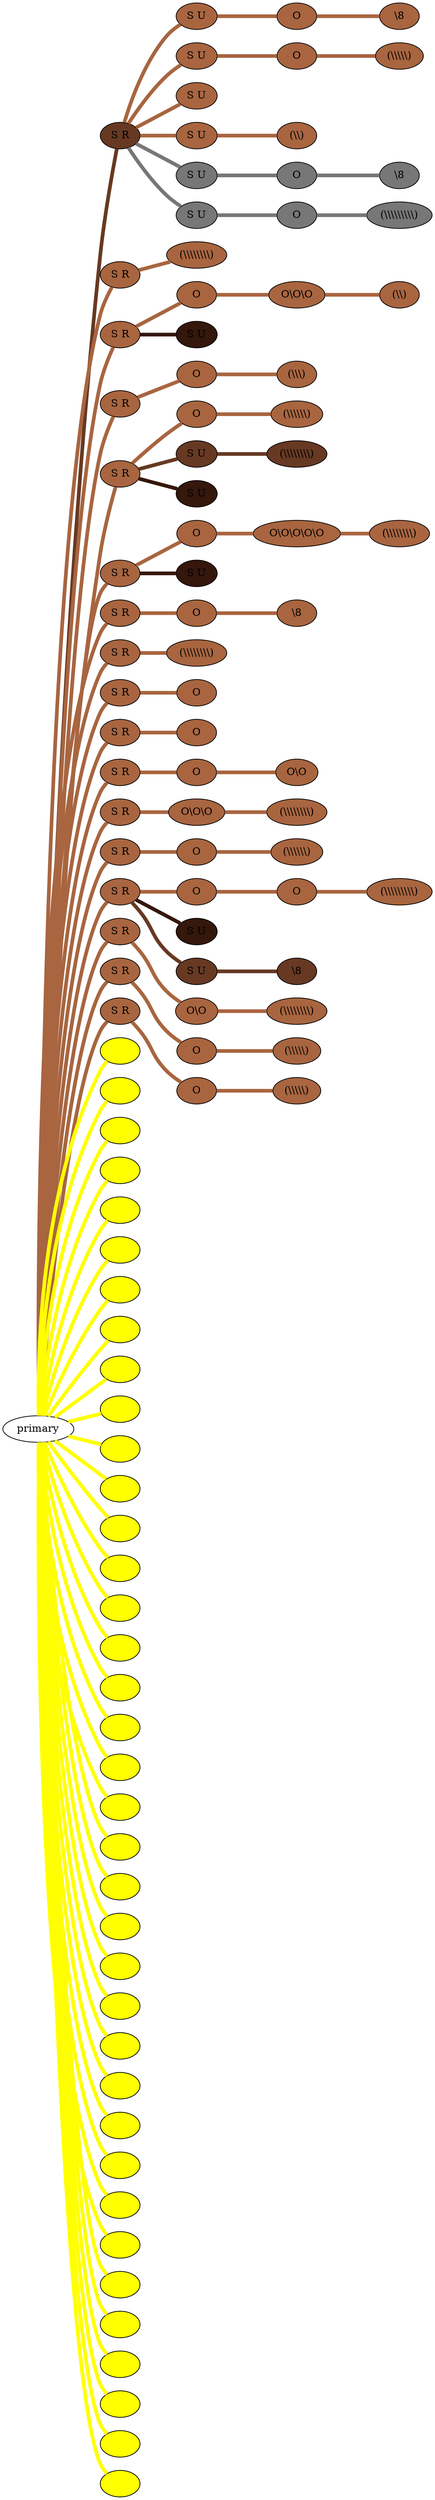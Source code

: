 graph {
 graph [rankdir=LR]
"primary" -- "1" [penwidth=5,color="#673923"]
"1" [label="S R", style=filled, fillcolor="#673923"]
"1" -- "1s1" [penwidth=5,color="#A86540"]
"1s1" [label="S U", style=filled, fillcolor="#A86540"]
"1s1" -- "1s1:0" [penwidth=5,color="#A86540"]
"1s1:0" [label="O", style=filled, fillcolor="#A86540"]
"1s1:0" -- "1s1:1" [penwidth=5,color="#A86540"]
"1s1:1" [label="\\8", style=filled, fillcolor="#A86540"]
"1" -- "1s2" [penwidth=5,color="#A86540"]
"1s2" [label="S U", style=filled, fillcolor="#A86540"]
"1s2" -- "1s2:0" [penwidth=5,color="#A86540"]
"1s2:0" [label="O", style=filled, fillcolor="#A86540"]
"1s2:0" -- "1s2:1" [penwidth=5,color="#A86540"]
"1s2:1" [label="(\\\\\\\\\\)", style=filled, fillcolor="#A86540"]
"1" -- "1s3" [penwidth=5,color="#A86540"]
"1s3" [label="S U", style=filled, fillcolor="#A86540"]
"1" -- "1s4" [penwidth=5,color="#A86540"]
"1s4" [label="S U", style=filled, fillcolor="#A86540"]
"1s4" -- "1s4:0" [penwidth=5,color="#A86540"]
"1s4:0" [label="(\\\\)", style=filled, fillcolor="#A86540"]
"1" -- "1s5" [penwidth=5,color="#777777"]
"1s5" [label="S U", style=filled, fillcolor="#777777"]
"1s5" -- "1s5:0" [penwidth=5,color="#777777"]
"1s5:0" [label="O", style=filled, fillcolor="#777777"]
"1s5:0" -- "1s5:1" [penwidth=5,color="#777777"]
"1s5:1" [label="\\8", style=filled, fillcolor="#777777"]
"1" -- "1s6" [penwidth=5,color="#777777"]
"1s6" [label="S U", style=filled, fillcolor="#777777"]
"1s6" -- "1s6:0" [penwidth=5,color="#777777"]
"1s6:0" [label="O", style=filled, fillcolor="#777777"]
"1s6:0" -- "1s6:1" [penwidth=5,color="#777777"]
"1s6:1" [label="(\\\\\\\\\\\\\\\\\\)", style=filled, fillcolor="#777777"]
"primary" -- "2" [penwidth=5,color="#A86540"]
"2" [label="S R", style=filled, fillcolor="#A86540"]
"2" -- "2:0" [penwidth=5,color="#A86540"]
"2:0" [label="(\\\\\\\\\\\\\\\\)", style=filled, fillcolor="#A86540"]
"primary" -- "3" [penwidth=5,color="#A86540"]
"3" [label="S R", style=filled, fillcolor="#A86540"]
"3" -- "3:0" [penwidth=5,color="#A86540"]
"3:0" [label="O", style=filled, fillcolor="#A86540"]
"3:0" -- "3:1" [penwidth=5,color="#A86540"]
"3:1" [label="O\\O\\O", style=filled, fillcolor="#A86540"]
"3:1" -- "3:2" [penwidth=5,color="#A86540"]
"3:2" [label="(\\\\)", style=filled, fillcolor="#A86540"]
"3" -- "3s1" [penwidth=5,color="#35170C"]
"3s1" [label="S U", style=filled, fillcolor="#35170C"]
"primary" -- "4" [penwidth=5,color="#A86540"]
"4" [label="S R", style=filled, fillcolor="#A86540"]
"4" -- "4:0" [penwidth=5,color="#A86540"]
"4:0" [label="O", style=filled, fillcolor="#A86540"]
"4:0" -- "4:1" [penwidth=5,color="#A86540"]
"4:1" [label="(\\\\\\)", style=filled, fillcolor="#A86540"]
"primary" -- "5" [penwidth=5,color="#A86540"]
"5" [label="S R", style=filled, fillcolor="#A86540"]
"5" -- "5:0" [penwidth=5,color="#A86540"]
"5:0" [label="O", style=filled, fillcolor="#A86540"]
"5:0" -- "5:1" [penwidth=5,color="#A86540"]
"5:1" [label="(\\\\\\\\\\\\)", style=filled, fillcolor="#A86540"]
"5" -- "5s1" [penwidth=5,color="#673923"]
"5s1" [label="S U", style=filled, fillcolor="#673923"]
"5s1" -- "5s1:0" [penwidth=5,color="#673923"]
"5s1:0" [label="(\\\\\\\\\\\\\\\\)", style=filled, fillcolor="#673923"]
"5" -- "5s2" [penwidth=5,color="#35170C"]
"5s2" [label="S U", style=filled, fillcolor="#35170C"]
"primary" -- "6" [penwidth=5,color="#A86540"]
"6" [label="S R", style=filled, fillcolor="#A86540"]
"6" -- "6:0" [penwidth=5,color="#A86540"]
"6:0" [label="O", style=filled, fillcolor="#A86540"]
"6:0" -- "6:1" [penwidth=5,color="#A86540"]
"6:1" [label="O\\O\\O\\O\\O", style=filled, fillcolor="#A86540"]
"6:1" -- "6:2" [penwidth=5,color="#A86540"]
"6:2" [label="(\\\\\\\\\\\\\\\\)", style=filled, fillcolor="#A86540"]
"6" -- "6s1" [penwidth=5,color="#35170C"]
"6s1" [label="S U", style=filled, fillcolor="#35170C"]
"primary" -- "7" [penwidth=5,color="#A86540"]
"7" [label="S R", style=filled, fillcolor="#A86540"]
"7" -- "7:0" [penwidth=5,color="#A86540"]
"7:0" [label="O", style=filled, fillcolor="#A86540"]
"7:0" -- "7:1" [penwidth=5,color="#A86540"]
"7:1" [label="\\8", style=filled, fillcolor="#A86540"]
"primary" -- "8" [penwidth=5,color="#A86540"]
"8" [label="S R", style=filled, fillcolor="#A86540"]
"8" -- "8:0" [penwidth=5,color="#A86540"]
"8:0" [label="(\\\\\\\\\\\\\\\\)", style=filled, fillcolor="#A86540"]
"primary" -- "9" [penwidth=5,color="#A86540"]
"9" [label="S R", style=filled, fillcolor="#A86540"]
"9" -- "9:0" [penwidth=5,color="#A86540"]
"9:0" [label="O", style=filled, fillcolor="#A86540"]
"primary" -- "10" [penwidth=5,color="#A86540"]
"10" [label="S R", style=filled, fillcolor="#A86540"]
"10" -- "10:0" [penwidth=5,color="#A86540"]
"10:0" [label="O", style=filled, fillcolor="#A86540"]
"primary" -- "11" [penwidth=5,color="#A86540"]
"11" [label="S R", style=filled, fillcolor="#A86540"]
"11" -- "11:0" [penwidth=5,color="#A86540"]
"11:0" [label="O", style=filled, fillcolor="#A86540"]
"11:0" -- "11:1" [penwidth=5,color="#A86540"]
"11:1" [label="O\\O", style=filled, fillcolor="#A86540"]
"primary" -- "12" [penwidth=5,color="#A86540"]
"12" [label="S R", style=filled, fillcolor="#A86540"]
"12" -- "12:0" [penwidth=5,color="#A86540"]
"12:0" [label="O\\O\\O", style=filled, fillcolor="#A86540"]
"12:0" -- "12:1" [penwidth=5,color="#A86540"]
"12:1" [label="(\\\\\\\\\\\\\\\\)", style=filled, fillcolor="#A86540"]
"primary" -- "13" [penwidth=5,color="#A86540"]
"13" [label="S R", style=filled, fillcolor="#A86540"]
"13" -- "13:0" [penwidth=5,color="#A86540"]
"13:0" [label="O", style=filled, fillcolor="#A86540"]
"13:0" -- "13:1" [penwidth=5,color="#A86540"]
"13:1" [label="(\\\\\\\\\\\\)", style=filled, fillcolor="#A86540"]
"primary" -- "14" [penwidth=5,color="#A86540"]
"14" [label="S R", style=filled, fillcolor="#A86540"]
"14" -- "14:0" [penwidth=5,color="#A86540"]
"14:0" [label="O", style=filled, fillcolor="#A86540"]
"14:0" -- "14:1" [penwidth=5,color="#A86540"]
"14:1" [label="O", style=filled, fillcolor="#A86540"]
"14:1" -- "14:2" [penwidth=5,color="#A86540"]
"14:2" [label="(\\\\\\\\\\\\\\\\\\)", style=filled, fillcolor="#A86540"]
"14" -- "14s1" [penwidth=5,color="#35170C"]
"14s1" [label="S U", style=filled, fillcolor="#35170C"]
"14" -- "14s2" [penwidth=5,color="#673923"]
"14s2" [label="S U", style=filled, fillcolor="#673923"]
"14s2" -- "14s2:0" [penwidth=5,color="#673923"]
"14s2:0" [label="\\8", style=filled, fillcolor="#673923"]
"primary" -- "15" [penwidth=5,color="#A86540"]
"15" [label="S R", style=filled, fillcolor="#A86540"]
"15" -- "15:0" [penwidth=5,color="#A86540"]
"15:0" [label="O\\O", style=filled, fillcolor="#A86540"]
"15:0" -- "15:1" [penwidth=5,color="#A86540"]
"15:1" [label="(\\\\\\\\\\\\\\\\)", style=filled, fillcolor="#A86540"]
"primary" -- "16" [penwidth=5,color="#A86540"]
"16" [label="S R", style=filled, fillcolor="#A86540"]
"16" -- "16:0" [penwidth=5,color="#A86540"]
"16:0" [label="O", style=filled, fillcolor="#A86540"]
"16:0" -- "16:1" [penwidth=5,color="#A86540"]
"16:1" [label="(\\\\\\\\\\)", style=filled, fillcolor="#A86540"]
"primary" -- "17" [penwidth=5,color="#A86540"]
"17" [label="S R", style=filled, fillcolor="#A86540"]
"17" -- "17:0" [penwidth=5,color="#A86540"]
"17:0" [label="O", style=filled, fillcolor="#A86540"]
"17:0" -- "17:1" [penwidth=5,color="#A86540"]
"17:1" [label="(\\\\\\\\\\)", style=filled, fillcolor="#A86540"]
"primary" -- "18" [penwidth=5,color=yellow]
"18" [label=" ", style=filled, fillcolor=yellow]
"primary" -- "19" [penwidth=5,color=yellow]
"19" [label=" ", style=filled, fillcolor=yellow]
"primary" -- "20" [penwidth=5,color=yellow]
"20" [label=" ", style=filled, fillcolor=yellow]
"primary" -- "21" [penwidth=5,color=yellow]
"21" [label=" ", style=filled, fillcolor=yellow]
"primary" -- "22" [penwidth=5,color=yellow]
"22" [label=" ", style=filled, fillcolor=yellow]
"primary" -- "23" [penwidth=5,color=yellow]
"23" [label=" ", style=filled, fillcolor=yellow]
"primary" -- "24" [penwidth=5,color=yellow]
"24" [label=" ", style=filled, fillcolor=yellow]
"primary" -- "25" [penwidth=5,color=yellow]
"25" [label=" ", style=filled, fillcolor=yellow]
"primary" -- "26" [penwidth=5,color=yellow]
"26" [label=" ", style=filled, fillcolor=yellow]
"primary" -- "27" [penwidth=5,color=yellow]
"27" [label=" ", style=filled, fillcolor=yellow]
"primary" -- "28" [penwidth=5,color=yellow]
"28" [label=" ", style=filled, fillcolor=yellow]
"primary" -- "29" [penwidth=5,color=yellow]
"29" [label=" ", style=filled, fillcolor=yellow]
"primary" -- "30" [penwidth=5,color=yellow]
"30" [label=" ", style=filled, fillcolor=yellow]
"primary" -- "31" [penwidth=5,color=yellow]
"31" [label=" ", style=filled, fillcolor=yellow]
"primary" -- "32" [penwidth=5,color=yellow]
"32" [label=" ", style=filled, fillcolor=yellow]
"primary" -- "33" [penwidth=5,color=yellow]
"33" [label=" ", style=filled, fillcolor=yellow]
"primary" -- "34" [penwidth=5,color=yellow]
"34" [label=" ", style=filled, fillcolor=yellow]
"primary" -- "35" [penwidth=5,color=yellow]
"35" [label=" ", style=filled, fillcolor=yellow]
"primary" -- "36" [penwidth=5,color=yellow]
"36" [label=" ", style=filled, fillcolor=yellow]
"primary" -- "37" [penwidth=5,color=yellow]
"37" [label=" ", style=filled, fillcolor=yellow]
"primary" -- "38" [penwidth=5,color=yellow]
"38" [label=" ", style=filled, fillcolor=yellow]
"primary" -- "39" [penwidth=5,color=yellow]
"39" [label=" ", style=filled, fillcolor=yellow]
"primary" -- "40" [penwidth=5,color=yellow]
"40" [label=" ", style=filled, fillcolor=yellow]
"primary" -- "41" [penwidth=5,color=yellow]
"41" [label=" ", style=filled, fillcolor=yellow]
"primary" -- "42" [penwidth=5,color=yellow]
"42" [label=" ", style=filled, fillcolor=yellow]
"primary" -- "43" [penwidth=5,color=yellow]
"43" [label=" ", style=filled, fillcolor=yellow]
"primary" -- "44" [penwidth=5,color=yellow]
"44" [label=" ", style=filled, fillcolor=yellow]
"primary" -- "45" [penwidth=5,color=yellow]
"45" [label=" ", style=filled, fillcolor=yellow]
"primary" -- "46" [penwidth=5,color=yellow]
"46" [label=" ", style=filled, fillcolor=yellow]
"primary" -- "47" [penwidth=5,color=yellow]
"47" [label=" ", style=filled, fillcolor=yellow]
"primary" -- "48" [penwidth=5,color=yellow]
"48" [label=" ", style=filled, fillcolor=yellow]
"primary" -- "49" [penwidth=5,color=yellow]
"49" [label=" ", style=filled, fillcolor=yellow]
"primary" -- "50" [penwidth=5,color=yellow]
"50" [label=" ", style=filled, fillcolor=yellow]
"primary" -- "51" [penwidth=5,color=yellow]
"51" [label=" ", style=filled, fillcolor=yellow]
"primary" -- "52" [penwidth=5,color=yellow]
"52" [label=" ", style=filled, fillcolor=yellow]
"primary" -- "53" [penwidth=5,color=yellow]
"53" [label=" ", style=filled, fillcolor=yellow]
"primary" -- "54" [penwidth=5,color=yellow]
"54" [label=" ", style=filled, fillcolor=yellow]
}
